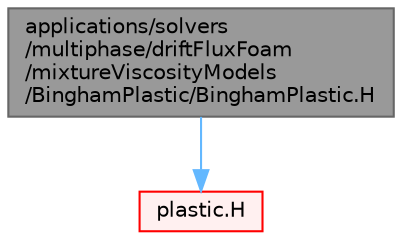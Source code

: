 digraph "applications/solvers/multiphase/driftFluxFoam/mixtureViscosityModels/BinghamPlastic/BinghamPlastic.H"
{
 // LATEX_PDF_SIZE
  bgcolor="transparent";
  edge [fontname=Helvetica,fontsize=10,labelfontname=Helvetica,labelfontsize=10];
  node [fontname=Helvetica,fontsize=10,shape=box,height=0.2,width=0.4];
  Node1 [id="Node000001",label="applications/solvers\l/multiphase/driftFluxFoam\l/mixtureViscosityModels\l/BinghamPlastic/BinghamPlastic.H",height=0.2,width=0.4,color="gray40", fillcolor="grey60", style="filled", fontcolor="black",tooltip=" "];
  Node1 -> Node2 [id="edge1_Node000001_Node000002",color="steelblue1",style="solid",tooltip=" "];
  Node2 [id="Node000002",label="plastic.H",height=0.2,width=0.4,color="red", fillcolor="#FFF0F0", style="filled",URL="$plastic_8H.html",tooltip=" "];
}
